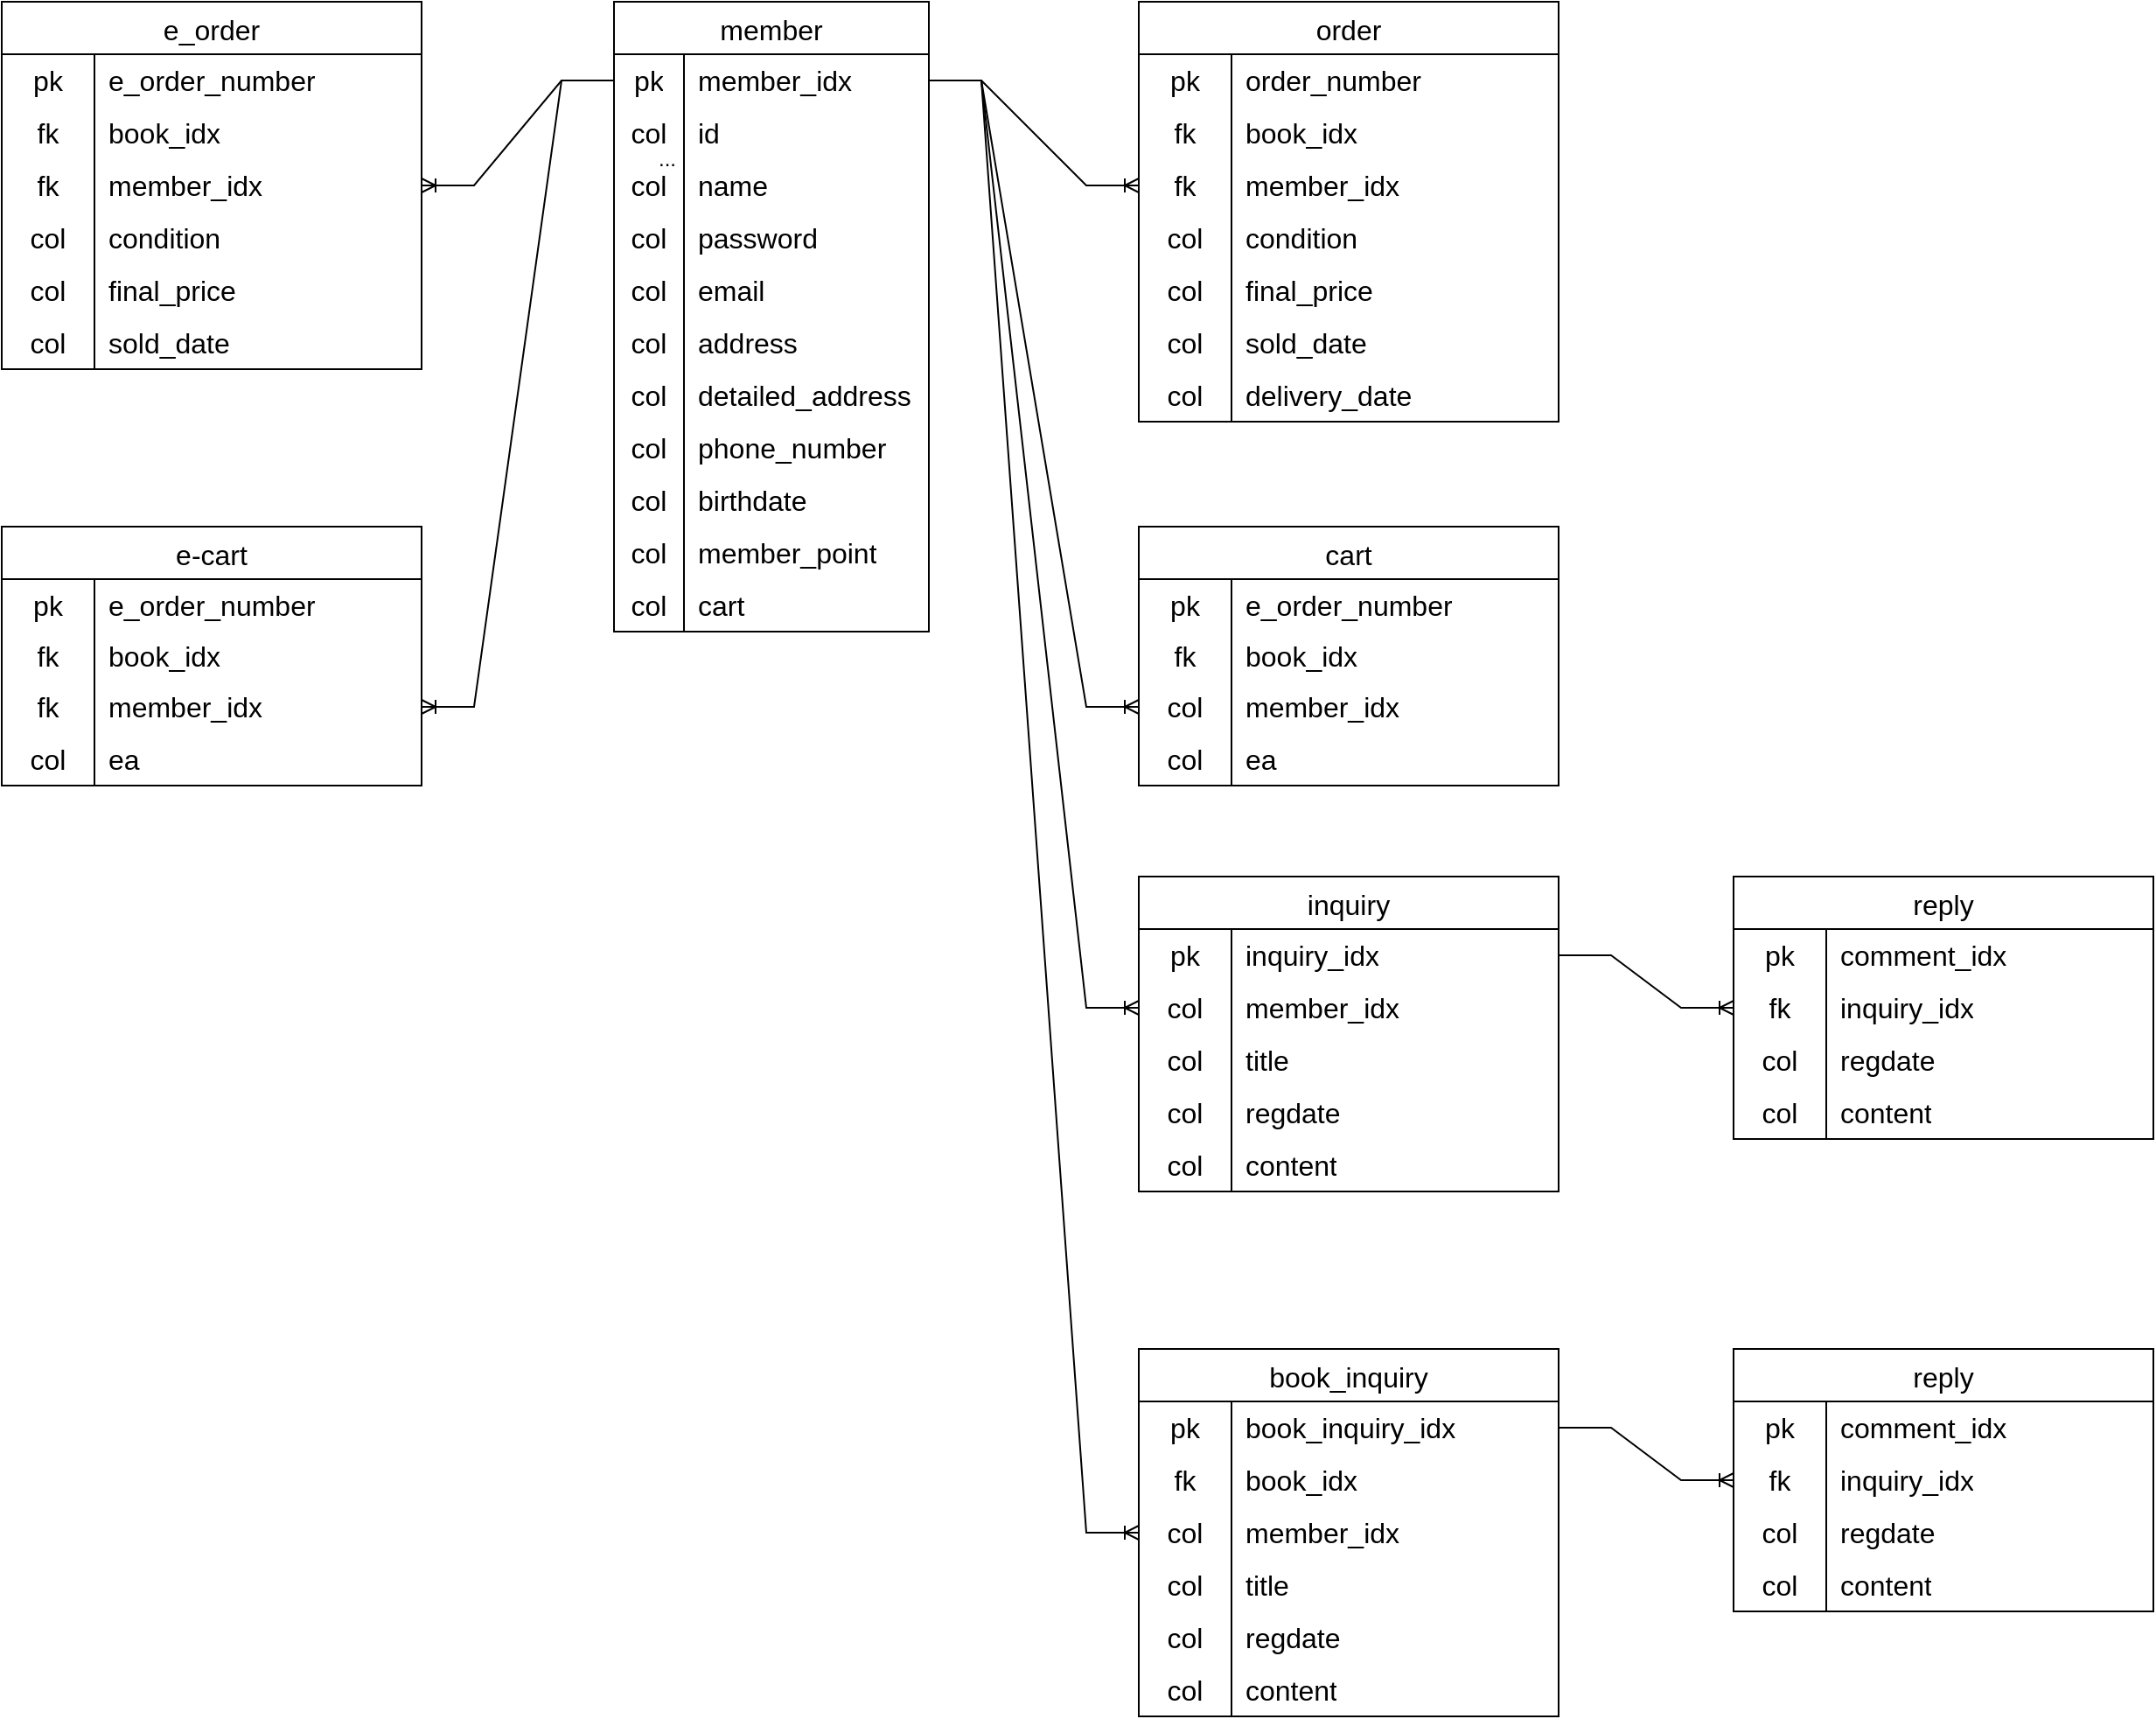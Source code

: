 <mxfile version="21.0.2" type="device"><diagram id="eKuZrXPJu_G6YWHsG_xw" name="페이지-1"><mxGraphModel dx="2261" dy="756" grid="1" gridSize="10" guides="1" tooltips="1" connect="1" arrows="1" fold="1" page="1" pageScale="1" pageWidth="827" pageHeight="1169" math="0" shadow="0"><root><mxCell id="0"/><mxCell id="1" parent="0"/><mxCell id="vH_FKkyJCX7zKGftdOoC-33" value="..." style="text;html=1;align=center;verticalAlign=middle;resizable=0;points=[];autosize=1;strokeColor=none;fillColor=none;" parent="1" vertex="1"><mxGeometry x="55" y="95" width="30" height="30" as="geometry"/></mxCell><mxCell id="vH_FKkyJCX7zKGftdOoC-34" value="member" style="shape=table;startSize=30;container=1;collapsible=0;childLayout=tableLayout;fixedRows=1;rowLines=0;fontStyle=0;strokeColor=default;fontSize=16;" parent="1" vertex="1"><mxGeometry x="40" y="20" width="180" height="360" as="geometry"/></mxCell><mxCell id="vH_FKkyJCX7zKGftdOoC-35" value="" style="shape=tableRow;horizontal=0;startSize=0;swimlaneHead=0;swimlaneBody=0;top=0;left=0;bottom=0;right=0;collapsible=0;dropTarget=0;fillColor=none;points=[[0,0.5],[1,0.5]];portConstraint=eastwest;strokeColor=inherit;fontSize=16;" parent="vH_FKkyJCX7zKGftdOoC-34" vertex="1"><mxGeometry y="30" width="180" height="30" as="geometry"/></mxCell><mxCell id="vH_FKkyJCX7zKGftdOoC-36" value="pk" style="shape=partialRectangle;html=1;whiteSpace=wrap;connectable=0;fillColor=none;top=0;left=0;bottom=0;right=0;overflow=hidden;pointerEvents=1;strokeColor=inherit;fontSize=16;" parent="vH_FKkyJCX7zKGftdOoC-35" vertex="1"><mxGeometry width="40" height="30" as="geometry"><mxRectangle width="40" height="30" as="alternateBounds"/></mxGeometry></mxCell><mxCell id="vH_FKkyJCX7zKGftdOoC-37" value="member_idx&lt;br&gt;" style="shape=partialRectangle;html=1;whiteSpace=wrap;connectable=0;fillColor=none;top=0;left=0;bottom=0;right=0;align=left;spacingLeft=6;overflow=hidden;strokeColor=inherit;fontSize=16;" parent="vH_FKkyJCX7zKGftdOoC-35" vertex="1"><mxGeometry x="40" width="140" height="30" as="geometry"><mxRectangle width="140" height="30" as="alternateBounds"/></mxGeometry></mxCell><mxCell id="vH_FKkyJCX7zKGftdOoC-38" value="" style="shape=tableRow;horizontal=0;startSize=0;swimlaneHead=0;swimlaneBody=0;top=0;left=0;bottom=0;right=0;collapsible=0;dropTarget=0;fillColor=none;points=[[0,0.5],[1,0.5]];portConstraint=eastwest;strokeColor=inherit;fontSize=16;" parent="vH_FKkyJCX7zKGftdOoC-34" vertex="1"><mxGeometry y="60" width="180" height="30" as="geometry"/></mxCell><mxCell id="vH_FKkyJCX7zKGftdOoC-39" value="col" style="shape=partialRectangle;html=1;whiteSpace=wrap;connectable=0;fillColor=none;top=0;left=0;bottom=0;right=0;overflow=hidden;strokeColor=inherit;fontSize=16;" parent="vH_FKkyJCX7zKGftdOoC-38" vertex="1"><mxGeometry width="40" height="30" as="geometry"><mxRectangle width="40" height="30" as="alternateBounds"/></mxGeometry></mxCell><mxCell id="vH_FKkyJCX7zKGftdOoC-40" value="id" style="shape=partialRectangle;html=1;whiteSpace=wrap;connectable=0;fillColor=none;top=0;left=0;bottom=0;right=0;align=left;spacingLeft=6;overflow=hidden;strokeColor=inherit;fontSize=16;" parent="vH_FKkyJCX7zKGftdOoC-38" vertex="1"><mxGeometry x="40" width="140" height="30" as="geometry"><mxRectangle width="140" height="30" as="alternateBounds"/></mxGeometry></mxCell><mxCell id="vH_FKkyJCX7zKGftdOoC-41" value="" style="shape=tableRow;horizontal=0;startSize=0;swimlaneHead=0;swimlaneBody=0;top=0;left=0;bottom=0;right=0;collapsible=0;dropTarget=0;fillColor=none;points=[[0,0.5],[1,0.5]];portConstraint=eastwest;strokeColor=inherit;fontSize=16;" parent="vH_FKkyJCX7zKGftdOoC-34" vertex="1"><mxGeometry y="90" width="180" height="30" as="geometry"/></mxCell><mxCell id="vH_FKkyJCX7zKGftdOoC-42" value="col" style="shape=partialRectangle;html=1;whiteSpace=wrap;connectable=0;fillColor=none;top=0;left=0;bottom=0;right=0;overflow=hidden;strokeColor=inherit;fontSize=16;" parent="vH_FKkyJCX7zKGftdOoC-41" vertex="1"><mxGeometry width="40" height="30" as="geometry"><mxRectangle width="40" height="30" as="alternateBounds"/></mxGeometry></mxCell><mxCell id="vH_FKkyJCX7zKGftdOoC-43" value="name" style="shape=partialRectangle;html=1;whiteSpace=wrap;connectable=0;fillColor=none;top=0;left=0;bottom=0;right=0;align=left;spacingLeft=6;overflow=hidden;strokeColor=inherit;fontSize=16;" parent="vH_FKkyJCX7zKGftdOoC-41" vertex="1"><mxGeometry x="40" width="140" height="30" as="geometry"><mxRectangle width="140" height="30" as="alternateBounds"/></mxGeometry></mxCell><mxCell id="vH_FKkyJCX7zKGftdOoC-48" value="" style="shape=tableRow;horizontal=0;startSize=0;swimlaneHead=0;swimlaneBody=0;top=0;left=0;bottom=0;right=0;collapsible=0;dropTarget=0;fillColor=none;points=[[0,0.5],[1,0.5]];portConstraint=eastwest;strokeColor=inherit;fontSize=16;" parent="vH_FKkyJCX7zKGftdOoC-34" vertex="1"><mxGeometry y="120" width="180" height="30" as="geometry"/></mxCell><mxCell id="vH_FKkyJCX7zKGftdOoC-49" value="col" style="shape=partialRectangle;html=1;whiteSpace=wrap;connectable=0;fillColor=none;top=0;left=0;bottom=0;right=0;overflow=hidden;strokeColor=inherit;fontSize=16;" parent="vH_FKkyJCX7zKGftdOoC-48" vertex="1"><mxGeometry width="40" height="30" as="geometry"><mxRectangle width="40" height="30" as="alternateBounds"/></mxGeometry></mxCell><mxCell id="vH_FKkyJCX7zKGftdOoC-50" value="password" style="shape=partialRectangle;html=1;whiteSpace=wrap;connectable=0;fillColor=none;top=0;left=0;bottom=0;right=0;align=left;spacingLeft=6;overflow=hidden;strokeColor=inherit;fontSize=16;" parent="vH_FKkyJCX7zKGftdOoC-48" vertex="1"><mxGeometry x="40" width="140" height="30" as="geometry"><mxRectangle width="140" height="30" as="alternateBounds"/></mxGeometry></mxCell><mxCell id="vH_FKkyJCX7zKGftdOoC-51" value="" style="shape=tableRow;horizontal=0;startSize=0;swimlaneHead=0;swimlaneBody=0;top=0;left=0;bottom=0;right=0;collapsible=0;dropTarget=0;fillColor=none;points=[[0,0.5],[1,0.5]];portConstraint=eastwest;strokeColor=inherit;fontSize=16;" parent="vH_FKkyJCX7zKGftdOoC-34" vertex="1"><mxGeometry y="150" width="180" height="30" as="geometry"/></mxCell><mxCell id="vH_FKkyJCX7zKGftdOoC-52" value="col" style="shape=partialRectangle;html=1;whiteSpace=wrap;connectable=0;fillColor=none;top=0;left=0;bottom=0;right=0;overflow=hidden;strokeColor=inherit;fontSize=16;" parent="vH_FKkyJCX7zKGftdOoC-51" vertex="1"><mxGeometry width="40" height="30" as="geometry"><mxRectangle width="40" height="30" as="alternateBounds"/></mxGeometry></mxCell><mxCell id="vH_FKkyJCX7zKGftdOoC-53" value="email" style="shape=partialRectangle;html=1;whiteSpace=wrap;connectable=0;fillColor=none;top=0;left=0;bottom=0;right=0;align=left;spacingLeft=6;overflow=hidden;strokeColor=inherit;fontSize=16;" parent="vH_FKkyJCX7zKGftdOoC-51" vertex="1"><mxGeometry x="40" width="140" height="30" as="geometry"><mxRectangle width="140" height="30" as="alternateBounds"/></mxGeometry></mxCell><mxCell id="vH_FKkyJCX7zKGftdOoC-54" value="" style="shape=tableRow;horizontal=0;startSize=0;swimlaneHead=0;swimlaneBody=0;top=0;left=0;bottom=0;right=0;collapsible=0;dropTarget=0;fillColor=none;points=[[0,0.5],[1,0.5]];portConstraint=eastwest;strokeColor=inherit;fontSize=16;" parent="vH_FKkyJCX7zKGftdOoC-34" vertex="1"><mxGeometry y="180" width="180" height="30" as="geometry"/></mxCell><mxCell id="vH_FKkyJCX7zKGftdOoC-55" value="col" style="shape=partialRectangle;html=1;whiteSpace=wrap;connectable=0;fillColor=none;top=0;left=0;bottom=0;right=0;overflow=hidden;strokeColor=inherit;fontSize=16;" parent="vH_FKkyJCX7zKGftdOoC-54" vertex="1"><mxGeometry width="40" height="30" as="geometry"><mxRectangle width="40" height="30" as="alternateBounds"/></mxGeometry></mxCell><mxCell id="vH_FKkyJCX7zKGftdOoC-56" value="address" style="shape=partialRectangle;html=1;whiteSpace=wrap;connectable=0;fillColor=none;top=0;left=0;bottom=0;right=0;align=left;spacingLeft=6;overflow=hidden;strokeColor=inherit;fontSize=16;" parent="vH_FKkyJCX7zKGftdOoC-54" vertex="1"><mxGeometry x="40" width="140" height="30" as="geometry"><mxRectangle width="140" height="30" as="alternateBounds"/></mxGeometry></mxCell><mxCell id="vH_FKkyJCX7zKGftdOoC-60" value="" style="shape=tableRow;horizontal=0;startSize=0;swimlaneHead=0;swimlaneBody=0;top=0;left=0;bottom=0;right=0;collapsible=0;dropTarget=0;fillColor=none;points=[[0,0.5],[1,0.5]];portConstraint=eastwest;strokeColor=inherit;fontSize=16;" parent="vH_FKkyJCX7zKGftdOoC-34" vertex="1"><mxGeometry y="210" width="180" height="30" as="geometry"/></mxCell><mxCell id="vH_FKkyJCX7zKGftdOoC-61" value="col" style="shape=partialRectangle;html=1;whiteSpace=wrap;connectable=0;fillColor=none;top=0;left=0;bottom=0;right=0;overflow=hidden;strokeColor=inherit;fontSize=16;" parent="vH_FKkyJCX7zKGftdOoC-60" vertex="1"><mxGeometry width="40" height="30" as="geometry"><mxRectangle width="40" height="30" as="alternateBounds"/></mxGeometry></mxCell><mxCell id="vH_FKkyJCX7zKGftdOoC-62" value="detailed_address" style="shape=partialRectangle;html=1;whiteSpace=wrap;connectable=0;fillColor=none;top=0;left=0;bottom=0;right=0;align=left;spacingLeft=6;overflow=hidden;strokeColor=inherit;fontSize=16;" parent="vH_FKkyJCX7zKGftdOoC-60" vertex="1"><mxGeometry x="40" width="140" height="30" as="geometry"><mxRectangle width="140" height="30" as="alternateBounds"/></mxGeometry></mxCell><mxCell id="vH_FKkyJCX7zKGftdOoC-57" value="" style="shape=tableRow;horizontal=0;startSize=0;swimlaneHead=0;swimlaneBody=0;top=0;left=0;bottom=0;right=0;collapsible=0;dropTarget=0;fillColor=none;points=[[0,0.5],[1,0.5]];portConstraint=eastwest;strokeColor=inherit;fontSize=16;" parent="vH_FKkyJCX7zKGftdOoC-34" vertex="1"><mxGeometry y="240" width="180" height="30" as="geometry"/></mxCell><mxCell id="vH_FKkyJCX7zKGftdOoC-58" value="col" style="shape=partialRectangle;html=1;whiteSpace=wrap;connectable=0;fillColor=none;top=0;left=0;bottom=0;right=0;overflow=hidden;strokeColor=inherit;fontSize=16;" parent="vH_FKkyJCX7zKGftdOoC-57" vertex="1"><mxGeometry width="40" height="30" as="geometry"><mxRectangle width="40" height="30" as="alternateBounds"/></mxGeometry></mxCell><mxCell id="vH_FKkyJCX7zKGftdOoC-59" value="phone_number" style="shape=partialRectangle;html=1;whiteSpace=wrap;connectable=0;fillColor=none;top=0;left=0;bottom=0;right=0;align=left;spacingLeft=6;overflow=hidden;strokeColor=inherit;fontSize=16;" parent="vH_FKkyJCX7zKGftdOoC-57" vertex="1"><mxGeometry x="40" width="140" height="30" as="geometry"><mxRectangle width="140" height="30" as="alternateBounds"/></mxGeometry></mxCell><mxCell id="vH_FKkyJCX7zKGftdOoC-69" value="" style="shape=tableRow;horizontal=0;startSize=0;swimlaneHead=0;swimlaneBody=0;top=0;left=0;bottom=0;right=0;collapsible=0;dropTarget=0;fillColor=none;points=[[0,0.5],[1,0.5]];portConstraint=eastwest;strokeColor=inherit;fontSize=16;" parent="vH_FKkyJCX7zKGftdOoC-34" vertex="1"><mxGeometry y="270" width="180" height="30" as="geometry"/></mxCell><mxCell id="vH_FKkyJCX7zKGftdOoC-70" value="col" style="shape=partialRectangle;html=1;whiteSpace=wrap;connectable=0;fillColor=none;top=0;left=0;bottom=0;right=0;overflow=hidden;strokeColor=inherit;fontSize=16;" parent="vH_FKkyJCX7zKGftdOoC-69" vertex="1"><mxGeometry width="40" height="30" as="geometry"><mxRectangle width="40" height="30" as="alternateBounds"/></mxGeometry></mxCell><mxCell id="vH_FKkyJCX7zKGftdOoC-71" value="birthdate" style="shape=partialRectangle;html=1;whiteSpace=wrap;connectable=0;fillColor=none;top=0;left=0;bottom=0;right=0;align=left;spacingLeft=6;overflow=hidden;strokeColor=inherit;fontSize=16;" parent="vH_FKkyJCX7zKGftdOoC-69" vertex="1"><mxGeometry x="40" width="140" height="30" as="geometry"><mxRectangle width="140" height="30" as="alternateBounds"/></mxGeometry></mxCell><mxCell id="vH_FKkyJCX7zKGftdOoC-72" value="" style="shape=tableRow;horizontal=0;startSize=0;swimlaneHead=0;swimlaneBody=0;top=0;left=0;bottom=0;right=0;collapsible=0;dropTarget=0;fillColor=none;points=[[0,0.5],[1,0.5]];portConstraint=eastwest;strokeColor=inherit;fontSize=16;" parent="vH_FKkyJCX7zKGftdOoC-34" vertex="1"><mxGeometry y="300" width="180" height="30" as="geometry"/></mxCell><mxCell id="vH_FKkyJCX7zKGftdOoC-73" value="col" style="shape=partialRectangle;html=1;whiteSpace=wrap;connectable=0;fillColor=none;top=0;left=0;bottom=0;right=0;overflow=hidden;strokeColor=inherit;fontSize=16;" parent="vH_FKkyJCX7zKGftdOoC-72" vertex="1"><mxGeometry width="40" height="30" as="geometry"><mxRectangle width="40" height="30" as="alternateBounds"/></mxGeometry></mxCell><mxCell id="vH_FKkyJCX7zKGftdOoC-74" value="member_point" style="shape=partialRectangle;html=1;whiteSpace=wrap;connectable=0;fillColor=none;top=0;left=0;bottom=0;right=0;align=left;spacingLeft=6;overflow=hidden;strokeColor=inherit;fontSize=16;" parent="vH_FKkyJCX7zKGftdOoC-72" vertex="1"><mxGeometry x="40" width="140" height="30" as="geometry"><mxRectangle width="140" height="30" as="alternateBounds"/></mxGeometry></mxCell><mxCell id="vH_FKkyJCX7zKGftdOoC-227" value="" style="shape=tableRow;horizontal=0;startSize=0;swimlaneHead=0;swimlaneBody=0;top=0;left=0;bottom=0;right=0;collapsible=0;dropTarget=0;fillColor=none;points=[[0,0.5],[1,0.5]];portConstraint=eastwest;strokeColor=inherit;fontSize=16;" parent="vH_FKkyJCX7zKGftdOoC-34" vertex="1"><mxGeometry y="330" width="180" height="30" as="geometry"/></mxCell><mxCell id="vH_FKkyJCX7zKGftdOoC-228" value="col" style="shape=partialRectangle;html=1;whiteSpace=wrap;connectable=0;fillColor=none;top=0;left=0;bottom=0;right=0;overflow=hidden;strokeColor=inherit;fontSize=16;" parent="vH_FKkyJCX7zKGftdOoC-227" vertex="1"><mxGeometry width="40" height="30" as="geometry"><mxRectangle width="40" height="30" as="alternateBounds"/></mxGeometry></mxCell><mxCell id="vH_FKkyJCX7zKGftdOoC-229" value="cart" style="shape=partialRectangle;html=1;whiteSpace=wrap;connectable=0;fillColor=none;top=0;left=0;bottom=0;right=0;align=left;spacingLeft=6;overflow=hidden;strokeColor=inherit;fontSize=16;" parent="vH_FKkyJCX7zKGftdOoC-227" vertex="1"><mxGeometry x="40" width="140" height="30" as="geometry"><mxRectangle width="140" height="30" as="alternateBounds"/></mxGeometry></mxCell><mxCell id="vH_FKkyJCX7zKGftdOoC-149" value="order" style="shape=table;startSize=30;container=1;collapsible=0;childLayout=tableLayout;fixedRows=1;rowLines=0;fontStyle=0;strokeColor=default;fontSize=16;" parent="1" vertex="1"><mxGeometry x="340" y="20" width="240" height="240" as="geometry"/></mxCell><mxCell id="vH_FKkyJCX7zKGftdOoC-150" value="" style="shape=tableRow;horizontal=0;startSize=0;swimlaneHead=0;swimlaneBody=0;top=0;left=0;bottom=0;right=0;collapsible=0;dropTarget=0;fillColor=none;points=[[0,0.5],[1,0.5]];portConstraint=eastwest;strokeColor=inherit;fontSize=16;" parent="vH_FKkyJCX7zKGftdOoC-149" vertex="1"><mxGeometry y="30" width="240" height="30" as="geometry"/></mxCell><mxCell id="vH_FKkyJCX7zKGftdOoC-151" value="pk" style="shape=partialRectangle;html=1;whiteSpace=wrap;connectable=0;fillColor=none;top=0;left=0;bottom=0;right=0;overflow=hidden;pointerEvents=1;strokeColor=inherit;fontSize=16;" parent="vH_FKkyJCX7zKGftdOoC-150" vertex="1"><mxGeometry width="53" height="30" as="geometry"><mxRectangle width="53" height="30" as="alternateBounds"/></mxGeometry></mxCell><mxCell id="vH_FKkyJCX7zKGftdOoC-152" value="order_number" style="shape=partialRectangle;html=1;whiteSpace=wrap;connectable=0;fillColor=none;top=0;left=0;bottom=0;right=0;align=left;spacingLeft=6;overflow=hidden;strokeColor=inherit;fontSize=16;" parent="vH_FKkyJCX7zKGftdOoC-150" vertex="1"><mxGeometry x="53" width="187" height="30" as="geometry"><mxRectangle width="187" height="30" as="alternateBounds"/></mxGeometry></mxCell><mxCell id="vH_FKkyJCX7zKGftdOoC-153" value="" style="shape=tableRow;horizontal=0;startSize=0;swimlaneHead=0;swimlaneBody=0;top=0;left=0;bottom=0;right=0;collapsible=0;dropTarget=0;fillColor=none;points=[[0,0.5],[1,0.5]];portConstraint=eastwest;strokeColor=inherit;fontSize=16;" parent="vH_FKkyJCX7zKGftdOoC-149" vertex="1"><mxGeometry y="60" width="240" height="30" as="geometry"/></mxCell><mxCell id="vH_FKkyJCX7zKGftdOoC-154" value="fk" style="shape=partialRectangle;html=1;whiteSpace=wrap;connectable=0;fillColor=none;top=0;left=0;bottom=0;right=0;overflow=hidden;strokeColor=inherit;fontSize=16;" parent="vH_FKkyJCX7zKGftdOoC-153" vertex="1"><mxGeometry width="53" height="30" as="geometry"><mxRectangle width="53" height="30" as="alternateBounds"/></mxGeometry></mxCell><mxCell id="vH_FKkyJCX7zKGftdOoC-155" value="book_idx" style="shape=partialRectangle;html=1;whiteSpace=wrap;connectable=0;fillColor=none;top=0;left=0;bottom=0;right=0;align=left;spacingLeft=6;overflow=hidden;strokeColor=inherit;fontSize=16;" parent="vH_FKkyJCX7zKGftdOoC-153" vertex="1"><mxGeometry x="53" width="187" height="30" as="geometry"><mxRectangle width="187" height="30" as="alternateBounds"/></mxGeometry></mxCell><mxCell id="vH_FKkyJCX7zKGftdOoC-156" value="" style="shape=tableRow;horizontal=0;startSize=0;swimlaneHead=0;swimlaneBody=0;top=0;left=0;bottom=0;right=0;collapsible=0;dropTarget=0;fillColor=none;points=[[0,0.5],[1,0.5]];portConstraint=eastwest;strokeColor=inherit;fontSize=16;" parent="vH_FKkyJCX7zKGftdOoC-149" vertex="1"><mxGeometry y="90" width="240" height="30" as="geometry"/></mxCell><mxCell id="vH_FKkyJCX7zKGftdOoC-157" value="fk" style="shape=partialRectangle;html=1;whiteSpace=wrap;connectable=0;fillColor=none;top=0;left=0;bottom=0;right=0;overflow=hidden;strokeColor=inherit;fontSize=16;" parent="vH_FKkyJCX7zKGftdOoC-156" vertex="1"><mxGeometry width="53" height="30" as="geometry"><mxRectangle width="53" height="30" as="alternateBounds"/></mxGeometry></mxCell><mxCell id="vH_FKkyJCX7zKGftdOoC-158" value="member_idx" style="shape=partialRectangle;html=1;whiteSpace=wrap;connectable=0;fillColor=none;top=0;left=0;bottom=0;right=0;align=left;spacingLeft=6;overflow=hidden;strokeColor=inherit;fontSize=16;" parent="vH_FKkyJCX7zKGftdOoC-156" vertex="1"><mxGeometry x="53" width="187" height="30" as="geometry"><mxRectangle width="187" height="30" as="alternateBounds"/></mxGeometry></mxCell><mxCell id="vH_FKkyJCX7zKGftdOoC-159" value="" style="shape=tableRow;horizontal=0;startSize=0;swimlaneHead=0;swimlaneBody=0;top=0;left=0;bottom=0;right=0;collapsible=0;dropTarget=0;fillColor=none;points=[[0,0.5],[1,0.5]];portConstraint=eastwest;strokeColor=inherit;fontSize=16;" parent="vH_FKkyJCX7zKGftdOoC-149" vertex="1"><mxGeometry y="120" width="240" height="30" as="geometry"/></mxCell><mxCell id="vH_FKkyJCX7zKGftdOoC-160" value="" style="shape=partialRectangle;html=1;whiteSpace=wrap;connectable=0;fillColor=none;top=0;left=0;bottom=0;right=0;overflow=hidden;strokeColor=inherit;fontSize=16;" parent="vH_FKkyJCX7zKGftdOoC-159" vertex="1"><mxGeometry width="53" height="30" as="geometry"><mxRectangle width="53" height="30" as="alternateBounds"/></mxGeometry></mxCell><mxCell id="vH_FKkyJCX7zKGftdOoC-161" value="" style="shape=partialRectangle;html=1;whiteSpace=wrap;connectable=0;fillColor=none;top=0;left=0;bottom=0;right=0;align=left;spacingLeft=6;overflow=hidden;strokeColor=inherit;fontSize=16;" parent="vH_FKkyJCX7zKGftdOoC-159" vertex="1"><mxGeometry x="53" width="187" height="30" as="geometry"><mxRectangle width="187" height="30" as="alternateBounds"/></mxGeometry></mxCell><mxCell id="vH_FKkyJCX7zKGftdOoC-162" value="" style="shape=tableRow;horizontal=0;startSize=0;swimlaneHead=0;swimlaneBody=0;top=0;left=0;bottom=0;right=0;collapsible=0;dropTarget=0;fillColor=none;points=[[0,0.5],[1,0.5]];portConstraint=eastwest;strokeColor=inherit;fontSize=16;" parent="vH_FKkyJCX7zKGftdOoC-149" vertex="1"><mxGeometry y="150" width="240" height="30" as="geometry"/></mxCell><mxCell id="vH_FKkyJCX7zKGftdOoC-163" value="col" style="shape=partialRectangle;html=1;whiteSpace=wrap;connectable=0;fillColor=none;top=0;left=0;bottom=0;right=0;overflow=hidden;strokeColor=inherit;fontSize=16;" parent="vH_FKkyJCX7zKGftdOoC-162" vertex="1"><mxGeometry width="53" height="30" as="geometry"><mxRectangle width="53" height="30" as="alternateBounds"/></mxGeometry></mxCell><mxCell id="vH_FKkyJCX7zKGftdOoC-164" value="final_price" style="shape=partialRectangle;html=1;whiteSpace=wrap;connectable=0;fillColor=none;top=0;left=0;bottom=0;right=0;align=left;spacingLeft=6;overflow=hidden;strokeColor=inherit;fontSize=16;" parent="vH_FKkyJCX7zKGftdOoC-162" vertex="1"><mxGeometry x="53" width="187" height="30" as="geometry"><mxRectangle width="187" height="30" as="alternateBounds"/></mxGeometry></mxCell><mxCell id="vH_FKkyJCX7zKGftdOoC-171" value="" style="shape=tableRow;horizontal=0;startSize=0;swimlaneHead=0;swimlaneBody=0;top=0;left=0;bottom=0;right=0;collapsible=0;dropTarget=0;fillColor=none;points=[[0,0.5],[1,0.5]];portConstraint=eastwest;strokeColor=inherit;fontSize=16;" parent="vH_FKkyJCX7zKGftdOoC-149" vertex="1"><mxGeometry y="180" width="240" height="30" as="geometry"/></mxCell><mxCell id="vH_FKkyJCX7zKGftdOoC-172" value="col" style="shape=partialRectangle;html=1;whiteSpace=wrap;connectable=0;fillColor=none;top=0;left=0;bottom=0;right=0;overflow=hidden;strokeColor=inherit;fontSize=16;" parent="vH_FKkyJCX7zKGftdOoC-171" vertex="1"><mxGeometry width="53" height="30" as="geometry"><mxRectangle width="53" height="30" as="alternateBounds"/></mxGeometry></mxCell><mxCell id="vH_FKkyJCX7zKGftdOoC-173" value="sold_date" style="shape=partialRectangle;html=1;whiteSpace=wrap;connectable=0;fillColor=none;top=0;left=0;bottom=0;right=0;align=left;spacingLeft=6;overflow=hidden;strokeColor=inherit;fontSize=16;" parent="vH_FKkyJCX7zKGftdOoC-171" vertex="1"><mxGeometry x="53" width="187" height="30" as="geometry"><mxRectangle width="187" height="30" as="alternateBounds"/></mxGeometry></mxCell><mxCell id="vH_FKkyJCX7zKGftdOoC-174" value="" style="shape=tableRow;horizontal=0;startSize=0;swimlaneHead=0;swimlaneBody=0;top=0;left=0;bottom=0;right=0;collapsible=0;dropTarget=0;fillColor=none;points=[[0,0.5],[1,0.5]];portConstraint=eastwest;strokeColor=inherit;fontSize=16;" parent="vH_FKkyJCX7zKGftdOoC-149" vertex="1"><mxGeometry y="210" width="240" height="30" as="geometry"/></mxCell><mxCell id="vH_FKkyJCX7zKGftdOoC-175" value="col" style="shape=partialRectangle;html=1;whiteSpace=wrap;connectable=0;fillColor=none;top=0;left=0;bottom=0;right=0;overflow=hidden;strokeColor=inherit;fontSize=16;" parent="vH_FKkyJCX7zKGftdOoC-174" vertex="1"><mxGeometry width="53" height="30" as="geometry"><mxRectangle width="53" height="30" as="alternateBounds"/></mxGeometry></mxCell><mxCell id="vH_FKkyJCX7zKGftdOoC-176" value="delivery_date" style="shape=partialRectangle;html=1;whiteSpace=wrap;connectable=0;fillColor=none;top=0;left=0;bottom=0;right=0;align=left;spacingLeft=6;overflow=hidden;strokeColor=inherit;fontSize=16;" parent="vH_FKkyJCX7zKGftdOoC-174" vertex="1"><mxGeometry x="53" width="187" height="30" as="geometry"><mxRectangle width="187" height="30" as="alternateBounds"/></mxGeometry></mxCell><mxCell id="vH_FKkyJCX7zKGftdOoC-180" value="col&lt;br&gt;" style="shape=partialRectangle;html=1;whiteSpace=wrap;connectable=0;fillColor=none;top=0;left=0;bottom=0;right=0;overflow=hidden;strokeColor=inherit;fontSize=16;" parent="1" vertex="1"><mxGeometry x="340" y="140" width="53" height="30" as="geometry"><mxRectangle width="53" height="30" as="alternateBounds"/></mxGeometry></mxCell><mxCell id="vH_FKkyJCX7zKGftdOoC-181" value="condition" style="shape=partialRectangle;html=1;whiteSpace=wrap;connectable=0;fillColor=none;top=0;left=0;bottom=0;right=0;align=left;spacingLeft=6;overflow=hidden;strokeColor=inherit;fontSize=16;" parent="1" vertex="1"><mxGeometry x="393" y="140" width="187" height="30" as="geometry"><mxRectangle width="187" height="30" as="alternateBounds"/></mxGeometry></mxCell><mxCell id="vH_FKkyJCX7zKGftdOoC-188" value="e_order" style="shape=table;startSize=30;container=1;collapsible=0;childLayout=tableLayout;fixedRows=1;rowLines=0;fontStyle=0;strokeColor=default;fontSize=16;" parent="1" vertex="1"><mxGeometry x="-310" y="20" width="240" height="210" as="geometry"/></mxCell><mxCell id="vH_FKkyJCX7zKGftdOoC-189" value="" style="shape=tableRow;horizontal=0;startSize=0;swimlaneHead=0;swimlaneBody=0;top=0;left=0;bottom=0;right=0;collapsible=0;dropTarget=0;fillColor=none;points=[[0,0.5],[1,0.5]];portConstraint=eastwest;strokeColor=inherit;fontSize=16;" parent="vH_FKkyJCX7zKGftdOoC-188" vertex="1"><mxGeometry y="30" width="240" height="30" as="geometry"/></mxCell><mxCell id="vH_FKkyJCX7zKGftdOoC-190" value="pk" style="shape=partialRectangle;html=1;whiteSpace=wrap;connectable=0;fillColor=none;top=0;left=0;bottom=0;right=0;overflow=hidden;pointerEvents=1;strokeColor=inherit;fontSize=16;" parent="vH_FKkyJCX7zKGftdOoC-189" vertex="1"><mxGeometry width="53" height="30" as="geometry"><mxRectangle width="53" height="30" as="alternateBounds"/></mxGeometry></mxCell><mxCell id="vH_FKkyJCX7zKGftdOoC-191" value="e_order_number" style="shape=partialRectangle;html=1;whiteSpace=wrap;connectable=0;fillColor=none;top=0;left=0;bottom=0;right=0;align=left;spacingLeft=6;overflow=hidden;strokeColor=inherit;fontSize=16;" parent="vH_FKkyJCX7zKGftdOoC-189" vertex="1"><mxGeometry x="53" width="187" height="30" as="geometry"><mxRectangle width="187" height="30" as="alternateBounds"/></mxGeometry></mxCell><mxCell id="vH_FKkyJCX7zKGftdOoC-192" value="" style="shape=tableRow;horizontal=0;startSize=0;swimlaneHead=0;swimlaneBody=0;top=0;left=0;bottom=0;right=0;collapsible=0;dropTarget=0;fillColor=none;points=[[0,0.5],[1,0.5]];portConstraint=eastwest;strokeColor=inherit;fontSize=16;" parent="vH_FKkyJCX7zKGftdOoC-188" vertex="1"><mxGeometry y="60" width="240" height="30" as="geometry"/></mxCell><mxCell id="vH_FKkyJCX7zKGftdOoC-193" value="fk" style="shape=partialRectangle;html=1;whiteSpace=wrap;connectable=0;fillColor=none;top=0;left=0;bottom=0;right=0;overflow=hidden;strokeColor=inherit;fontSize=16;" parent="vH_FKkyJCX7zKGftdOoC-192" vertex="1"><mxGeometry width="53" height="30" as="geometry"><mxRectangle width="53" height="30" as="alternateBounds"/></mxGeometry></mxCell><mxCell id="vH_FKkyJCX7zKGftdOoC-194" value="book_idx" style="shape=partialRectangle;html=1;whiteSpace=wrap;connectable=0;fillColor=none;top=0;left=0;bottom=0;right=0;align=left;spacingLeft=6;overflow=hidden;strokeColor=inherit;fontSize=16;" parent="vH_FKkyJCX7zKGftdOoC-192" vertex="1"><mxGeometry x="53" width="187" height="30" as="geometry"><mxRectangle width="187" height="30" as="alternateBounds"/></mxGeometry></mxCell><mxCell id="vH_FKkyJCX7zKGftdOoC-195" value="" style="shape=tableRow;horizontal=0;startSize=0;swimlaneHead=0;swimlaneBody=0;top=0;left=0;bottom=0;right=0;collapsible=0;dropTarget=0;fillColor=none;points=[[0,0.5],[1,0.5]];portConstraint=eastwest;strokeColor=inherit;fontSize=16;" parent="vH_FKkyJCX7zKGftdOoC-188" vertex="1"><mxGeometry y="90" width="240" height="30" as="geometry"/></mxCell><mxCell id="vH_FKkyJCX7zKGftdOoC-196" value="fk" style="shape=partialRectangle;html=1;whiteSpace=wrap;connectable=0;fillColor=none;top=0;left=0;bottom=0;right=0;overflow=hidden;strokeColor=inherit;fontSize=16;" parent="vH_FKkyJCX7zKGftdOoC-195" vertex="1"><mxGeometry width="53" height="30" as="geometry"><mxRectangle width="53" height="30" as="alternateBounds"/></mxGeometry></mxCell><mxCell id="vH_FKkyJCX7zKGftdOoC-197" value="member_idx" style="shape=partialRectangle;html=1;whiteSpace=wrap;connectable=0;fillColor=none;top=0;left=0;bottom=0;right=0;align=left;spacingLeft=6;overflow=hidden;strokeColor=inherit;fontSize=16;" parent="vH_FKkyJCX7zKGftdOoC-195" vertex="1"><mxGeometry x="53" width="187" height="30" as="geometry"><mxRectangle width="187" height="30" as="alternateBounds"/></mxGeometry></mxCell><mxCell id="vH_FKkyJCX7zKGftdOoC-198" value="" style="shape=tableRow;horizontal=0;startSize=0;swimlaneHead=0;swimlaneBody=0;top=0;left=0;bottom=0;right=0;collapsible=0;dropTarget=0;fillColor=none;points=[[0,0.5],[1,0.5]];portConstraint=eastwest;strokeColor=inherit;fontSize=16;" parent="vH_FKkyJCX7zKGftdOoC-188" vertex="1"><mxGeometry y="120" width="240" height="30" as="geometry"/></mxCell><mxCell id="vH_FKkyJCX7zKGftdOoC-199" value="col" style="shape=partialRectangle;html=1;whiteSpace=wrap;connectable=0;fillColor=none;top=0;left=0;bottom=0;right=0;overflow=hidden;strokeColor=inherit;fontSize=16;" parent="vH_FKkyJCX7zKGftdOoC-198" vertex="1"><mxGeometry width="53" height="30" as="geometry"><mxRectangle width="53" height="30" as="alternateBounds"/></mxGeometry></mxCell><mxCell id="vH_FKkyJCX7zKGftdOoC-200" value="condition" style="shape=partialRectangle;html=1;whiteSpace=wrap;connectable=0;fillColor=none;top=0;left=0;bottom=0;right=0;align=left;spacingLeft=6;overflow=hidden;strokeColor=inherit;fontSize=16;" parent="vH_FKkyJCX7zKGftdOoC-198" vertex="1"><mxGeometry x="53" width="187" height="30" as="geometry"><mxRectangle width="187" height="30" as="alternateBounds"/></mxGeometry></mxCell><mxCell id="vH_FKkyJCX7zKGftdOoC-201" value="" style="shape=tableRow;horizontal=0;startSize=0;swimlaneHead=0;swimlaneBody=0;top=0;left=0;bottom=0;right=0;collapsible=0;dropTarget=0;fillColor=none;points=[[0,0.5],[1,0.5]];portConstraint=eastwest;strokeColor=inherit;fontSize=16;" parent="vH_FKkyJCX7zKGftdOoC-188" vertex="1"><mxGeometry y="150" width="240" height="30" as="geometry"/></mxCell><mxCell id="vH_FKkyJCX7zKGftdOoC-202" value="col" style="shape=partialRectangle;html=1;whiteSpace=wrap;connectable=0;fillColor=none;top=0;left=0;bottom=0;right=0;overflow=hidden;strokeColor=inherit;fontSize=16;" parent="vH_FKkyJCX7zKGftdOoC-201" vertex="1"><mxGeometry width="53" height="30" as="geometry"><mxRectangle width="53" height="30" as="alternateBounds"/></mxGeometry></mxCell><mxCell id="vH_FKkyJCX7zKGftdOoC-203" value="final_price" style="shape=partialRectangle;html=1;whiteSpace=wrap;connectable=0;fillColor=none;top=0;left=0;bottom=0;right=0;align=left;spacingLeft=6;overflow=hidden;strokeColor=inherit;fontSize=16;" parent="vH_FKkyJCX7zKGftdOoC-201" vertex="1"><mxGeometry x="53" width="187" height="30" as="geometry"><mxRectangle width="187" height="30" as="alternateBounds"/></mxGeometry></mxCell><mxCell id="vH_FKkyJCX7zKGftdOoC-204" value="" style="shape=tableRow;horizontal=0;startSize=0;swimlaneHead=0;swimlaneBody=0;top=0;left=0;bottom=0;right=0;collapsible=0;dropTarget=0;fillColor=none;points=[[0,0.5],[1,0.5]];portConstraint=eastwest;strokeColor=inherit;fontSize=16;" parent="vH_FKkyJCX7zKGftdOoC-188" vertex="1"><mxGeometry y="180" width="240" height="30" as="geometry"/></mxCell><mxCell id="vH_FKkyJCX7zKGftdOoC-205" value="col" style="shape=partialRectangle;html=1;whiteSpace=wrap;connectable=0;fillColor=none;top=0;left=0;bottom=0;right=0;overflow=hidden;strokeColor=inherit;fontSize=16;" parent="vH_FKkyJCX7zKGftdOoC-204" vertex="1"><mxGeometry width="53" height="30" as="geometry"><mxRectangle width="53" height="30" as="alternateBounds"/></mxGeometry></mxCell><mxCell id="vH_FKkyJCX7zKGftdOoC-206" value="sold_date" style="shape=partialRectangle;html=1;whiteSpace=wrap;connectable=0;fillColor=none;top=0;left=0;bottom=0;right=0;align=left;spacingLeft=6;overflow=hidden;strokeColor=inherit;fontSize=16;" parent="vH_FKkyJCX7zKGftdOoC-204" vertex="1"><mxGeometry x="53" width="187" height="30" as="geometry"><mxRectangle width="187" height="30" as="alternateBounds"/></mxGeometry></mxCell><mxCell id="vH_FKkyJCX7zKGftdOoC-236" value="cart" style="shape=table;startSize=30;container=1;collapsible=0;childLayout=tableLayout;fixedRows=1;rowLines=0;fontStyle=0;strokeColor=default;fontSize=16;" parent="1" vertex="1"><mxGeometry x="340" y="320" width="240" height="148" as="geometry"/></mxCell><mxCell id="vH_FKkyJCX7zKGftdOoC-237" value="" style="shape=tableRow;horizontal=0;startSize=0;swimlaneHead=0;swimlaneBody=0;top=0;left=0;bottom=0;right=0;collapsible=0;dropTarget=0;fillColor=none;points=[[0,0.5],[1,0.5]];portConstraint=eastwest;strokeColor=inherit;fontSize=16;" parent="vH_FKkyJCX7zKGftdOoC-236" vertex="1"><mxGeometry y="30" width="240" height="30" as="geometry"/></mxCell><mxCell id="vH_FKkyJCX7zKGftdOoC-238" value="pk" style="shape=partialRectangle;html=1;whiteSpace=wrap;connectable=0;fillColor=none;top=0;left=0;bottom=0;right=0;overflow=hidden;pointerEvents=1;strokeColor=inherit;fontSize=16;" parent="vH_FKkyJCX7zKGftdOoC-237" vertex="1"><mxGeometry width="53" height="30" as="geometry"><mxRectangle width="53" height="30" as="alternateBounds"/></mxGeometry></mxCell><mxCell id="vH_FKkyJCX7zKGftdOoC-239" value="e_order_number" style="shape=partialRectangle;html=1;whiteSpace=wrap;connectable=0;fillColor=none;top=0;left=0;bottom=0;right=0;align=left;spacingLeft=6;overflow=hidden;strokeColor=inherit;fontSize=16;" parent="vH_FKkyJCX7zKGftdOoC-237" vertex="1"><mxGeometry x="53" width="187" height="30" as="geometry"><mxRectangle width="187" height="30" as="alternateBounds"/></mxGeometry></mxCell><mxCell id="vH_FKkyJCX7zKGftdOoC-240" value="" style="shape=tableRow;horizontal=0;startSize=0;swimlaneHead=0;swimlaneBody=0;top=0;left=0;bottom=0;right=0;collapsible=0;dropTarget=0;fillColor=none;points=[[0,0.5],[1,0.5]];portConstraint=eastwest;strokeColor=inherit;fontSize=16;" parent="vH_FKkyJCX7zKGftdOoC-236" vertex="1"><mxGeometry y="60" width="240" height="28" as="geometry"/></mxCell><mxCell id="vH_FKkyJCX7zKGftdOoC-241" value="fk" style="shape=partialRectangle;html=1;whiteSpace=wrap;connectable=0;fillColor=none;top=0;left=0;bottom=0;right=0;overflow=hidden;strokeColor=inherit;fontSize=16;" parent="vH_FKkyJCX7zKGftdOoC-240" vertex="1"><mxGeometry width="53" height="28" as="geometry"><mxRectangle width="53" height="28" as="alternateBounds"/></mxGeometry></mxCell><mxCell id="vH_FKkyJCX7zKGftdOoC-242" value="book_idx" style="shape=partialRectangle;html=1;whiteSpace=wrap;connectable=0;fillColor=none;top=0;left=0;bottom=0;right=0;align=left;spacingLeft=6;overflow=hidden;strokeColor=inherit;fontSize=16;" parent="vH_FKkyJCX7zKGftdOoC-240" vertex="1"><mxGeometry x="53" width="187" height="28" as="geometry"><mxRectangle width="187" height="28" as="alternateBounds"/></mxGeometry></mxCell><mxCell id="vH_FKkyJCX7zKGftdOoC-243" value="" style="shape=tableRow;horizontal=0;startSize=0;swimlaneHead=0;swimlaneBody=0;top=0;left=0;bottom=0;right=0;collapsible=0;dropTarget=0;fillColor=none;points=[[0,0.5],[1,0.5]];portConstraint=eastwest;strokeColor=inherit;fontSize=16;" parent="vH_FKkyJCX7zKGftdOoC-236" vertex="1"><mxGeometry y="88" width="240" height="30" as="geometry"/></mxCell><mxCell id="vH_FKkyJCX7zKGftdOoC-244" value="col" style="shape=partialRectangle;html=1;whiteSpace=wrap;connectable=0;fillColor=none;top=0;left=0;bottom=0;right=0;overflow=hidden;strokeColor=inherit;fontSize=16;" parent="vH_FKkyJCX7zKGftdOoC-243" vertex="1"><mxGeometry width="53" height="30" as="geometry"><mxRectangle width="53" height="30" as="alternateBounds"/></mxGeometry></mxCell><mxCell id="vH_FKkyJCX7zKGftdOoC-245" value="member_idx" style="shape=partialRectangle;html=1;whiteSpace=wrap;connectable=0;fillColor=none;top=0;left=0;bottom=0;right=0;align=left;spacingLeft=6;overflow=hidden;strokeColor=inherit;fontSize=16;" parent="vH_FKkyJCX7zKGftdOoC-243" vertex="1"><mxGeometry x="53" width="187" height="30" as="geometry"><mxRectangle width="187" height="30" as="alternateBounds"/></mxGeometry></mxCell><mxCell id="vH_FKkyJCX7zKGftdOoC-246" value="" style="shape=tableRow;horizontal=0;startSize=0;swimlaneHead=0;swimlaneBody=0;top=0;left=0;bottom=0;right=0;collapsible=0;dropTarget=0;fillColor=none;points=[[0,0.5],[1,0.5]];portConstraint=eastwest;strokeColor=inherit;fontSize=16;" parent="vH_FKkyJCX7zKGftdOoC-236" vertex="1"><mxGeometry y="118" width="240" height="30" as="geometry"/></mxCell><mxCell id="vH_FKkyJCX7zKGftdOoC-247" value="col" style="shape=partialRectangle;html=1;whiteSpace=wrap;connectable=0;fillColor=none;top=0;left=0;bottom=0;right=0;overflow=hidden;strokeColor=inherit;fontSize=16;" parent="vH_FKkyJCX7zKGftdOoC-246" vertex="1"><mxGeometry width="53" height="30" as="geometry"><mxRectangle width="53" height="30" as="alternateBounds"/></mxGeometry></mxCell><mxCell id="vH_FKkyJCX7zKGftdOoC-248" value="ea" style="shape=partialRectangle;html=1;whiteSpace=wrap;connectable=0;fillColor=none;top=0;left=0;bottom=0;right=0;align=left;spacingLeft=6;overflow=hidden;strokeColor=inherit;fontSize=16;" parent="vH_FKkyJCX7zKGftdOoC-246" vertex="1"><mxGeometry x="53" width="187" height="30" as="geometry"><mxRectangle width="187" height="30" as="alternateBounds"/></mxGeometry></mxCell><mxCell id="vH_FKkyJCX7zKGftdOoC-267" value="e-cart" style="shape=table;startSize=30;container=1;collapsible=0;childLayout=tableLayout;fixedRows=1;rowLines=0;fontStyle=0;strokeColor=default;fontSize=16;" parent="1" vertex="1"><mxGeometry x="-310" y="320" width="240" height="148" as="geometry"/></mxCell><mxCell id="vH_FKkyJCX7zKGftdOoC-268" value="" style="shape=tableRow;horizontal=0;startSize=0;swimlaneHead=0;swimlaneBody=0;top=0;left=0;bottom=0;right=0;collapsible=0;dropTarget=0;fillColor=none;points=[[0,0.5],[1,0.5]];portConstraint=eastwest;strokeColor=inherit;fontSize=16;" parent="vH_FKkyJCX7zKGftdOoC-267" vertex="1"><mxGeometry y="30" width="240" height="30" as="geometry"/></mxCell><mxCell id="vH_FKkyJCX7zKGftdOoC-269" value="pk" style="shape=partialRectangle;html=1;whiteSpace=wrap;connectable=0;fillColor=none;top=0;left=0;bottom=0;right=0;overflow=hidden;pointerEvents=1;strokeColor=inherit;fontSize=16;" parent="vH_FKkyJCX7zKGftdOoC-268" vertex="1"><mxGeometry width="53" height="30" as="geometry"><mxRectangle width="53" height="30" as="alternateBounds"/></mxGeometry></mxCell><mxCell id="vH_FKkyJCX7zKGftdOoC-270" value="e_order_number" style="shape=partialRectangle;html=1;whiteSpace=wrap;connectable=0;fillColor=none;top=0;left=0;bottom=0;right=0;align=left;spacingLeft=6;overflow=hidden;strokeColor=inherit;fontSize=16;" parent="vH_FKkyJCX7zKGftdOoC-268" vertex="1"><mxGeometry x="53" width="187" height="30" as="geometry"><mxRectangle width="187" height="30" as="alternateBounds"/></mxGeometry></mxCell><mxCell id="vH_FKkyJCX7zKGftdOoC-271" value="" style="shape=tableRow;horizontal=0;startSize=0;swimlaneHead=0;swimlaneBody=0;top=0;left=0;bottom=0;right=0;collapsible=0;dropTarget=0;fillColor=none;points=[[0,0.5],[1,0.5]];portConstraint=eastwest;strokeColor=inherit;fontSize=16;" parent="vH_FKkyJCX7zKGftdOoC-267" vertex="1"><mxGeometry y="60" width="240" height="28" as="geometry"/></mxCell><mxCell id="vH_FKkyJCX7zKGftdOoC-272" value="fk" style="shape=partialRectangle;html=1;whiteSpace=wrap;connectable=0;fillColor=none;top=0;left=0;bottom=0;right=0;overflow=hidden;strokeColor=inherit;fontSize=16;" parent="vH_FKkyJCX7zKGftdOoC-271" vertex="1"><mxGeometry width="53" height="28" as="geometry"><mxRectangle width="53" height="28" as="alternateBounds"/></mxGeometry></mxCell><mxCell id="vH_FKkyJCX7zKGftdOoC-273" value="book_idx" style="shape=partialRectangle;html=1;whiteSpace=wrap;connectable=0;fillColor=none;top=0;left=0;bottom=0;right=0;align=left;spacingLeft=6;overflow=hidden;strokeColor=inherit;fontSize=16;" parent="vH_FKkyJCX7zKGftdOoC-271" vertex="1"><mxGeometry x="53" width="187" height="28" as="geometry"><mxRectangle width="187" height="28" as="alternateBounds"/></mxGeometry></mxCell><mxCell id="vH_FKkyJCX7zKGftdOoC-274" value="" style="shape=tableRow;horizontal=0;startSize=0;swimlaneHead=0;swimlaneBody=0;top=0;left=0;bottom=0;right=0;collapsible=0;dropTarget=0;fillColor=none;points=[[0,0.5],[1,0.5]];portConstraint=eastwest;strokeColor=inherit;fontSize=16;" parent="vH_FKkyJCX7zKGftdOoC-267" vertex="1"><mxGeometry y="88" width="240" height="30" as="geometry"/></mxCell><mxCell id="vH_FKkyJCX7zKGftdOoC-275" value="fk" style="shape=partialRectangle;html=1;whiteSpace=wrap;connectable=0;fillColor=none;top=0;left=0;bottom=0;right=0;overflow=hidden;strokeColor=inherit;fontSize=16;" parent="vH_FKkyJCX7zKGftdOoC-274" vertex="1"><mxGeometry width="53" height="30" as="geometry"><mxRectangle width="53" height="30" as="alternateBounds"/></mxGeometry></mxCell><mxCell id="vH_FKkyJCX7zKGftdOoC-276" value="member_idx" style="shape=partialRectangle;html=1;whiteSpace=wrap;connectable=0;fillColor=none;top=0;left=0;bottom=0;right=0;align=left;spacingLeft=6;overflow=hidden;strokeColor=inherit;fontSize=16;" parent="vH_FKkyJCX7zKGftdOoC-274" vertex="1"><mxGeometry x="53" width="187" height="30" as="geometry"><mxRectangle width="187" height="30" as="alternateBounds"/></mxGeometry></mxCell><mxCell id="vH_FKkyJCX7zKGftdOoC-277" value="" style="shape=tableRow;horizontal=0;startSize=0;swimlaneHead=0;swimlaneBody=0;top=0;left=0;bottom=0;right=0;collapsible=0;dropTarget=0;fillColor=none;points=[[0,0.5],[1,0.5]];portConstraint=eastwest;strokeColor=inherit;fontSize=16;" parent="vH_FKkyJCX7zKGftdOoC-267" vertex="1"><mxGeometry y="118" width="240" height="30" as="geometry"/></mxCell><mxCell id="vH_FKkyJCX7zKGftdOoC-278" value="col" style="shape=partialRectangle;html=1;whiteSpace=wrap;connectable=0;fillColor=none;top=0;left=0;bottom=0;right=0;overflow=hidden;strokeColor=inherit;fontSize=16;" parent="vH_FKkyJCX7zKGftdOoC-277" vertex="1"><mxGeometry width="53" height="30" as="geometry"><mxRectangle width="53" height="30" as="alternateBounds"/></mxGeometry></mxCell><mxCell id="vH_FKkyJCX7zKGftdOoC-279" value="ea" style="shape=partialRectangle;html=1;whiteSpace=wrap;connectable=0;fillColor=none;top=0;left=0;bottom=0;right=0;align=left;spacingLeft=6;overflow=hidden;strokeColor=inherit;fontSize=16;" parent="vH_FKkyJCX7zKGftdOoC-277" vertex="1"><mxGeometry x="53" width="187" height="30" as="geometry"><mxRectangle width="187" height="30" as="alternateBounds"/></mxGeometry></mxCell><mxCell id="vH_FKkyJCX7zKGftdOoC-298" value="book_inquiry" style="shape=table;startSize=30;container=1;collapsible=0;childLayout=tableLayout;fixedRows=1;rowLines=0;fontStyle=0;strokeColor=default;fontSize=16;" parent="1" vertex="1"><mxGeometry x="340" y="790" width="240" height="210" as="geometry"/></mxCell><mxCell id="vH_FKkyJCX7zKGftdOoC-299" value="" style="shape=tableRow;horizontal=0;startSize=0;swimlaneHead=0;swimlaneBody=0;top=0;left=0;bottom=0;right=0;collapsible=0;dropTarget=0;fillColor=none;points=[[0,0.5],[1,0.5]];portConstraint=eastwest;strokeColor=inherit;fontSize=16;" parent="vH_FKkyJCX7zKGftdOoC-298" vertex="1"><mxGeometry y="30" width="240" height="30" as="geometry"/></mxCell><mxCell id="vH_FKkyJCX7zKGftdOoC-300" value="pk" style="shape=partialRectangle;html=1;whiteSpace=wrap;connectable=0;fillColor=none;top=0;left=0;bottom=0;right=0;overflow=hidden;pointerEvents=1;strokeColor=inherit;fontSize=16;" parent="vH_FKkyJCX7zKGftdOoC-299" vertex="1"><mxGeometry width="53" height="30" as="geometry"><mxRectangle width="53" height="30" as="alternateBounds"/></mxGeometry></mxCell><mxCell id="vH_FKkyJCX7zKGftdOoC-301" value="book_inquiry_idx" style="shape=partialRectangle;html=1;whiteSpace=wrap;connectable=0;fillColor=none;top=0;left=0;bottom=0;right=0;align=left;spacingLeft=6;overflow=hidden;strokeColor=inherit;fontSize=16;" parent="vH_FKkyJCX7zKGftdOoC-299" vertex="1"><mxGeometry x="53" width="187" height="30" as="geometry"><mxRectangle width="187" height="30" as="alternateBounds"/></mxGeometry></mxCell><mxCell id="vH_FKkyJCX7zKGftdOoC-302" value="" style="shape=tableRow;horizontal=0;startSize=0;swimlaneHead=0;swimlaneBody=0;top=0;left=0;bottom=0;right=0;collapsible=0;dropTarget=0;fillColor=none;points=[[0,0.5],[1,0.5]];portConstraint=eastwest;strokeColor=inherit;fontSize=16;" parent="vH_FKkyJCX7zKGftdOoC-298" vertex="1"><mxGeometry y="60" width="240" height="30" as="geometry"/></mxCell><mxCell id="vH_FKkyJCX7zKGftdOoC-303" value="fk" style="shape=partialRectangle;html=1;whiteSpace=wrap;connectable=0;fillColor=none;top=0;left=0;bottom=0;right=0;overflow=hidden;strokeColor=inherit;fontSize=16;" parent="vH_FKkyJCX7zKGftdOoC-302" vertex="1"><mxGeometry width="53" height="30" as="geometry"><mxRectangle width="53" height="30" as="alternateBounds"/></mxGeometry></mxCell><mxCell id="vH_FKkyJCX7zKGftdOoC-304" value="book_idx" style="shape=partialRectangle;html=1;whiteSpace=wrap;connectable=0;fillColor=none;top=0;left=0;bottom=0;right=0;align=left;spacingLeft=6;overflow=hidden;strokeColor=inherit;fontSize=16;" parent="vH_FKkyJCX7zKGftdOoC-302" vertex="1"><mxGeometry x="53" width="187" height="30" as="geometry"><mxRectangle width="187" height="30" as="alternateBounds"/></mxGeometry></mxCell><mxCell id="vH_FKkyJCX7zKGftdOoC-305" value="" style="shape=tableRow;horizontal=0;startSize=0;swimlaneHead=0;swimlaneBody=0;top=0;left=0;bottom=0;right=0;collapsible=0;dropTarget=0;fillColor=none;points=[[0,0.5],[1,0.5]];portConstraint=eastwest;strokeColor=inherit;fontSize=16;" parent="vH_FKkyJCX7zKGftdOoC-298" vertex="1"><mxGeometry y="90" width="240" height="30" as="geometry"/></mxCell><mxCell id="vH_FKkyJCX7zKGftdOoC-306" value="col" style="shape=partialRectangle;html=1;whiteSpace=wrap;connectable=0;fillColor=none;top=0;left=0;bottom=0;right=0;overflow=hidden;strokeColor=inherit;fontSize=16;" parent="vH_FKkyJCX7zKGftdOoC-305" vertex="1"><mxGeometry width="53" height="30" as="geometry"><mxRectangle width="53" height="30" as="alternateBounds"/></mxGeometry></mxCell><mxCell id="vH_FKkyJCX7zKGftdOoC-307" value="member_idx" style="shape=partialRectangle;html=1;whiteSpace=wrap;connectable=0;fillColor=none;top=0;left=0;bottom=0;right=0;align=left;spacingLeft=6;overflow=hidden;strokeColor=inherit;fontSize=16;" parent="vH_FKkyJCX7zKGftdOoC-305" vertex="1"><mxGeometry x="53" width="187" height="30" as="geometry"><mxRectangle width="187" height="30" as="alternateBounds"/></mxGeometry></mxCell><mxCell id="RKl7bhJJENXZq9JP2CjI-27" value="" style="shape=tableRow;horizontal=0;startSize=0;swimlaneHead=0;swimlaneBody=0;top=0;left=0;bottom=0;right=0;collapsible=0;dropTarget=0;fillColor=none;points=[[0,0.5],[1,0.5]];portConstraint=eastwest;strokeColor=inherit;fontSize=16;" vertex="1" parent="vH_FKkyJCX7zKGftdOoC-298"><mxGeometry y="120" width="240" height="30" as="geometry"/></mxCell><mxCell id="RKl7bhJJENXZq9JP2CjI-28" value="col" style="shape=partialRectangle;html=1;whiteSpace=wrap;connectable=0;fillColor=none;top=0;left=0;bottom=0;right=0;overflow=hidden;strokeColor=inherit;fontSize=16;" vertex="1" parent="RKl7bhJJENXZq9JP2CjI-27"><mxGeometry width="53" height="30" as="geometry"><mxRectangle width="53" height="30" as="alternateBounds"/></mxGeometry></mxCell><mxCell id="RKl7bhJJENXZq9JP2CjI-29" value="title" style="shape=partialRectangle;html=1;whiteSpace=wrap;connectable=0;fillColor=none;top=0;left=0;bottom=0;right=0;align=left;spacingLeft=6;overflow=hidden;strokeColor=inherit;fontSize=16;" vertex="1" parent="RKl7bhJJENXZq9JP2CjI-27"><mxGeometry x="53" width="187" height="30" as="geometry"><mxRectangle width="187" height="30" as="alternateBounds"/></mxGeometry></mxCell><mxCell id="RKl7bhJJENXZq9JP2CjI-30" value="" style="shape=tableRow;horizontal=0;startSize=0;swimlaneHead=0;swimlaneBody=0;top=0;left=0;bottom=0;right=0;collapsible=0;dropTarget=0;fillColor=none;points=[[0,0.5],[1,0.5]];portConstraint=eastwest;strokeColor=inherit;fontSize=16;" vertex="1" parent="vH_FKkyJCX7zKGftdOoC-298"><mxGeometry y="150" width="240" height="30" as="geometry"/></mxCell><mxCell id="RKl7bhJJENXZq9JP2CjI-31" value="col" style="shape=partialRectangle;html=1;whiteSpace=wrap;connectable=0;fillColor=none;top=0;left=0;bottom=0;right=0;overflow=hidden;strokeColor=inherit;fontSize=16;" vertex="1" parent="RKl7bhJJENXZq9JP2CjI-30"><mxGeometry width="53" height="30" as="geometry"><mxRectangle width="53" height="30" as="alternateBounds"/></mxGeometry></mxCell><mxCell id="RKl7bhJJENXZq9JP2CjI-32" value="regdate" style="shape=partialRectangle;html=1;whiteSpace=wrap;connectable=0;fillColor=none;top=0;left=0;bottom=0;right=0;align=left;spacingLeft=6;overflow=hidden;strokeColor=inherit;fontSize=16;" vertex="1" parent="RKl7bhJJENXZq9JP2CjI-30"><mxGeometry x="53" width="187" height="30" as="geometry"><mxRectangle width="187" height="30" as="alternateBounds"/></mxGeometry></mxCell><mxCell id="RKl7bhJJENXZq9JP2CjI-33" value="" style="shape=tableRow;horizontal=0;startSize=0;swimlaneHead=0;swimlaneBody=0;top=0;left=0;bottom=0;right=0;collapsible=0;dropTarget=0;fillColor=none;points=[[0,0.5],[1,0.5]];portConstraint=eastwest;strokeColor=inherit;fontSize=16;" vertex="1" parent="vH_FKkyJCX7zKGftdOoC-298"><mxGeometry y="180" width="240" height="30" as="geometry"/></mxCell><mxCell id="RKl7bhJJENXZq9JP2CjI-34" value="col" style="shape=partialRectangle;html=1;whiteSpace=wrap;connectable=0;fillColor=none;top=0;left=0;bottom=0;right=0;overflow=hidden;strokeColor=inherit;fontSize=16;" vertex="1" parent="RKl7bhJJENXZq9JP2CjI-33"><mxGeometry width="53" height="30" as="geometry"><mxRectangle width="53" height="30" as="alternateBounds"/></mxGeometry></mxCell><mxCell id="RKl7bhJJENXZq9JP2CjI-35" value="content" style="shape=partialRectangle;html=1;whiteSpace=wrap;connectable=0;fillColor=none;top=0;left=0;bottom=0;right=0;align=left;spacingLeft=6;overflow=hidden;strokeColor=inherit;fontSize=16;" vertex="1" parent="RKl7bhJJENXZq9JP2CjI-33"><mxGeometry x="53" width="187" height="30" as="geometry"><mxRectangle width="187" height="30" as="alternateBounds"/></mxGeometry></mxCell><mxCell id="vH_FKkyJCX7zKGftdOoC-329" value="inquiry" style="shape=table;startSize=30;container=1;collapsible=0;childLayout=tableLayout;fixedRows=1;rowLines=0;fontStyle=0;strokeColor=default;fontSize=16;" parent="1" vertex="1"><mxGeometry x="340" y="520" width="240" height="180" as="geometry"/></mxCell><mxCell id="vH_FKkyJCX7zKGftdOoC-330" value="" style="shape=tableRow;horizontal=0;startSize=0;swimlaneHead=0;swimlaneBody=0;top=0;left=0;bottom=0;right=0;collapsible=0;dropTarget=0;fillColor=none;points=[[0,0.5],[1,0.5]];portConstraint=eastwest;strokeColor=inherit;fontSize=16;" parent="vH_FKkyJCX7zKGftdOoC-329" vertex="1"><mxGeometry y="30" width="240" height="30" as="geometry"/></mxCell><mxCell id="vH_FKkyJCX7zKGftdOoC-331" value="pk" style="shape=partialRectangle;html=1;whiteSpace=wrap;connectable=0;fillColor=none;top=0;left=0;bottom=0;right=0;overflow=hidden;pointerEvents=1;strokeColor=inherit;fontSize=16;" parent="vH_FKkyJCX7zKGftdOoC-330" vertex="1"><mxGeometry width="53" height="30" as="geometry"><mxRectangle width="53" height="30" as="alternateBounds"/></mxGeometry></mxCell><mxCell id="vH_FKkyJCX7zKGftdOoC-332" value="inquiry_idx" style="shape=partialRectangle;html=1;whiteSpace=wrap;connectable=0;fillColor=none;top=0;left=0;bottom=0;right=0;align=left;spacingLeft=6;overflow=hidden;strokeColor=inherit;fontSize=16;" parent="vH_FKkyJCX7zKGftdOoC-330" vertex="1"><mxGeometry x="53" width="187" height="30" as="geometry"><mxRectangle width="187" height="30" as="alternateBounds"/></mxGeometry></mxCell><mxCell id="vH_FKkyJCX7zKGftdOoC-336" value="" style="shape=tableRow;horizontal=0;startSize=0;swimlaneHead=0;swimlaneBody=0;top=0;left=0;bottom=0;right=0;collapsible=0;dropTarget=0;fillColor=none;points=[[0,0.5],[1,0.5]];portConstraint=eastwest;strokeColor=inherit;fontSize=16;" parent="vH_FKkyJCX7zKGftdOoC-329" vertex="1"><mxGeometry y="60" width="240" height="30" as="geometry"/></mxCell><mxCell id="vH_FKkyJCX7zKGftdOoC-337" value="col" style="shape=partialRectangle;html=1;whiteSpace=wrap;connectable=0;fillColor=none;top=0;left=0;bottom=0;right=0;overflow=hidden;strokeColor=inherit;fontSize=16;" parent="vH_FKkyJCX7zKGftdOoC-336" vertex="1"><mxGeometry width="53" height="30" as="geometry"><mxRectangle width="53" height="30" as="alternateBounds"/></mxGeometry></mxCell><mxCell id="vH_FKkyJCX7zKGftdOoC-338" value="member_idx" style="shape=partialRectangle;html=1;whiteSpace=wrap;connectable=0;fillColor=none;top=0;left=0;bottom=0;right=0;align=left;spacingLeft=6;overflow=hidden;strokeColor=inherit;fontSize=16;" parent="vH_FKkyJCX7zKGftdOoC-336" vertex="1"><mxGeometry x="53" width="187" height="30" as="geometry"><mxRectangle width="187" height="30" as="alternateBounds"/></mxGeometry></mxCell><mxCell id="vH_FKkyJCX7zKGftdOoC-339" value="" style="shape=tableRow;horizontal=0;startSize=0;swimlaneHead=0;swimlaneBody=0;top=0;left=0;bottom=0;right=0;collapsible=0;dropTarget=0;fillColor=none;points=[[0,0.5],[1,0.5]];portConstraint=eastwest;strokeColor=inherit;fontSize=16;" parent="vH_FKkyJCX7zKGftdOoC-329" vertex="1"><mxGeometry y="90" width="240" height="30" as="geometry"/></mxCell><mxCell id="vH_FKkyJCX7zKGftdOoC-340" value="col" style="shape=partialRectangle;html=1;whiteSpace=wrap;connectable=0;fillColor=none;top=0;left=0;bottom=0;right=0;overflow=hidden;strokeColor=inherit;fontSize=16;" parent="vH_FKkyJCX7zKGftdOoC-339" vertex="1"><mxGeometry width="53" height="30" as="geometry"><mxRectangle width="53" height="30" as="alternateBounds"/></mxGeometry></mxCell><mxCell id="vH_FKkyJCX7zKGftdOoC-341" value="title" style="shape=partialRectangle;html=1;whiteSpace=wrap;connectable=0;fillColor=none;top=0;left=0;bottom=0;right=0;align=left;spacingLeft=6;overflow=hidden;strokeColor=inherit;fontSize=16;" parent="vH_FKkyJCX7zKGftdOoC-339" vertex="1"><mxGeometry x="53" width="187" height="30" as="geometry"><mxRectangle width="187" height="30" as="alternateBounds"/></mxGeometry></mxCell><mxCell id="vH_FKkyJCX7zKGftdOoC-342" value="" style="shape=tableRow;horizontal=0;startSize=0;swimlaneHead=0;swimlaneBody=0;top=0;left=0;bottom=0;right=0;collapsible=0;dropTarget=0;fillColor=none;points=[[0,0.5],[1,0.5]];portConstraint=eastwest;strokeColor=inherit;fontSize=16;" parent="vH_FKkyJCX7zKGftdOoC-329" vertex="1"><mxGeometry y="120" width="240" height="30" as="geometry"/></mxCell><mxCell id="vH_FKkyJCX7zKGftdOoC-343" value="col" style="shape=partialRectangle;html=1;whiteSpace=wrap;connectable=0;fillColor=none;top=0;left=0;bottom=0;right=0;overflow=hidden;strokeColor=inherit;fontSize=16;" parent="vH_FKkyJCX7zKGftdOoC-342" vertex="1"><mxGeometry width="53" height="30" as="geometry"><mxRectangle width="53" height="30" as="alternateBounds"/></mxGeometry></mxCell><mxCell id="vH_FKkyJCX7zKGftdOoC-344" value="regdate" style="shape=partialRectangle;html=1;whiteSpace=wrap;connectable=0;fillColor=none;top=0;left=0;bottom=0;right=0;align=left;spacingLeft=6;overflow=hidden;strokeColor=inherit;fontSize=16;" parent="vH_FKkyJCX7zKGftdOoC-342" vertex="1"><mxGeometry x="53" width="187" height="30" as="geometry"><mxRectangle width="187" height="30" as="alternateBounds"/></mxGeometry></mxCell><mxCell id="vH_FKkyJCX7zKGftdOoC-368" value="" style="shape=tableRow;horizontal=0;startSize=0;swimlaneHead=0;swimlaneBody=0;top=0;left=0;bottom=0;right=0;collapsible=0;dropTarget=0;fillColor=none;points=[[0,0.5],[1,0.5]];portConstraint=eastwest;strokeColor=inherit;fontSize=16;" parent="vH_FKkyJCX7zKGftdOoC-329" vertex="1"><mxGeometry y="150" width="240" height="30" as="geometry"/></mxCell><mxCell id="vH_FKkyJCX7zKGftdOoC-369" value="col" style="shape=partialRectangle;html=1;whiteSpace=wrap;connectable=0;fillColor=none;top=0;left=0;bottom=0;right=0;overflow=hidden;strokeColor=inherit;fontSize=16;" parent="vH_FKkyJCX7zKGftdOoC-368" vertex="1"><mxGeometry width="53" height="30" as="geometry"><mxRectangle width="53" height="30" as="alternateBounds"/></mxGeometry></mxCell><mxCell id="vH_FKkyJCX7zKGftdOoC-370" value="content" style="shape=partialRectangle;html=1;whiteSpace=wrap;connectable=0;fillColor=none;top=0;left=0;bottom=0;right=0;align=left;spacingLeft=6;overflow=hidden;strokeColor=inherit;fontSize=16;" parent="vH_FKkyJCX7zKGftdOoC-368" vertex="1"><mxGeometry x="53" width="187" height="30" as="geometry"><mxRectangle width="187" height="30" as="alternateBounds"/></mxGeometry></mxCell><mxCell id="vH_FKkyJCX7zKGftdOoC-345" value="reply" style="shape=table;startSize=30;container=1;collapsible=0;childLayout=tableLayout;fixedRows=1;rowLines=0;fontStyle=0;strokeColor=default;fontSize=16;" parent="1" vertex="1"><mxGeometry x="680" y="520" width="240" height="150" as="geometry"/></mxCell><mxCell id="vH_FKkyJCX7zKGftdOoC-346" value="" style="shape=tableRow;horizontal=0;startSize=0;swimlaneHead=0;swimlaneBody=0;top=0;left=0;bottom=0;right=0;collapsible=0;dropTarget=0;fillColor=none;points=[[0,0.5],[1,0.5]];portConstraint=eastwest;strokeColor=inherit;fontSize=16;" parent="vH_FKkyJCX7zKGftdOoC-345" vertex="1"><mxGeometry y="30" width="240" height="30" as="geometry"/></mxCell><mxCell id="vH_FKkyJCX7zKGftdOoC-347" value="pk" style="shape=partialRectangle;html=1;whiteSpace=wrap;connectable=0;fillColor=none;top=0;left=0;bottom=0;right=0;overflow=hidden;pointerEvents=1;strokeColor=inherit;fontSize=16;" parent="vH_FKkyJCX7zKGftdOoC-346" vertex="1"><mxGeometry width="53" height="30" as="geometry"><mxRectangle width="53" height="30" as="alternateBounds"/></mxGeometry></mxCell><mxCell id="vH_FKkyJCX7zKGftdOoC-348" value="comment_idx" style="shape=partialRectangle;html=1;whiteSpace=wrap;connectable=0;fillColor=none;top=0;left=0;bottom=0;right=0;align=left;spacingLeft=6;overflow=hidden;strokeColor=inherit;fontSize=16;" parent="vH_FKkyJCX7zKGftdOoC-346" vertex="1"><mxGeometry x="53" width="187" height="30" as="geometry"><mxRectangle width="187" height="30" as="alternateBounds"/></mxGeometry></mxCell><mxCell id="vH_FKkyJCX7zKGftdOoC-349" value="" style="shape=tableRow;horizontal=0;startSize=0;swimlaneHead=0;swimlaneBody=0;top=0;left=0;bottom=0;right=0;collapsible=0;dropTarget=0;fillColor=none;points=[[0,0.5],[1,0.5]];portConstraint=eastwest;strokeColor=inherit;fontSize=16;" parent="vH_FKkyJCX7zKGftdOoC-345" vertex="1"><mxGeometry y="60" width="240" height="30" as="geometry"/></mxCell><mxCell id="vH_FKkyJCX7zKGftdOoC-350" value="fk" style="shape=partialRectangle;html=1;whiteSpace=wrap;connectable=0;fillColor=none;top=0;left=0;bottom=0;right=0;overflow=hidden;strokeColor=inherit;fontSize=16;" parent="vH_FKkyJCX7zKGftdOoC-349" vertex="1"><mxGeometry width="53" height="30" as="geometry"><mxRectangle width="53" height="30" as="alternateBounds"/></mxGeometry></mxCell><mxCell id="vH_FKkyJCX7zKGftdOoC-351" value="inquiry_idx" style="shape=partialRectangle;html=1;whiteSpace=wrap;connectable=0;fillColor=none;top=0;left=0;bottom=0;right=0;align=left;spacingLeft=6;overflow=hidden;strokeColor=inherit;fontSize=16;" parent="vH_FKkyJCX7zKGftdOoC-349" vertex="1"><mxGeometry x="53" width="187" height="30" as="geometry"><mxRectangle width="187" height="30" as="alternateBounds"/></mxGeometry></mxCell><mxCell id="vH_FKkyJCX7zKGftdOoC-355" value="" style="shape=tableRow;horizontal=0;startSize=0;swimlaneHead=0;swimlaneBody=0;top=0;left=0;bottom=0;right=0;collapsible=0;dropTarget=0;fillColor=none;points=[[0,0.5],[1,0.5]];portConstraint=eastwest;strokeColor=inherit;fontSize=16;" parent="vH_FKkyJCX7zKGftdOoC-345" vertex="1"><mxGeometry y="90" width="240" height="30" as="geometry"/></mxCell><mxCell id="vH_FKkyJCX7zKGftdOoC-356" value="col" style="shape=partialRectangle;html=1;whiteSpace=wrap;connectable=0;fillColor=none;top=0;left=0;bottom=0;right=0;overflow=hidden;strokeColor=inherit;fontSize=16;" parent="vH_FKkyJCX7zKGftdOoC-355" vertex="1"><mxGeometry width="53" height="30" as="geometry"><mxRectangle width="53" height="30" as="alternateBounds"/></mxGeometry></mxCell><mxCell id="vH_FKkyJCX7zKGftdOoC-357" value="regdate" style="shape=partialRectangle;html=1;whiteSpace=wrap;connectable=0;fillColor=none;top=0;left=0;bottom=0;right=0;align=left;spacingLeft=6;overflow=hidden;strokeColor=inherit;fontSize=16;" parent="vH_FKkyJCX7zKGftdOoC-355" vertex="1"><mxGeometry x="53" width="187" height="30" as="geometry"><mxRectangle width="187" height="30" as="alternateBounds"/></mxGeometry></mxCell><mxCell id="vH_FKkyJCX7zKGftdOoC-365" value="" style="shape=tableRow;horizontal=0;startSize=0;swimlaneHead=0;swimlaneBody=0;top=0;left=0;bottom=0;right=0;collapsible=0;dropTarget=0;fillColor=none;points=[[0,0.5],[1,0.5]];portConstraint=eastwest;strokeColor=inherit;fontSize=16;" parent="vH_FKkyJCX7zKGftdOoC-345" vertex="1"><mxGeometry y="120" width="240" height="30" as="geometry"/></mxCell><mxCell id="vH_FKkyJCX7zKGftdOoC-366" value="col" style="shape=partialRectangle;html=1;whiteSpace=wrap;connectable=0;fillColor=none;top=0;left=0;bottom=0;right=0;overflow=hidden;strokeColor=inherit;fontSize=16;" parent="vH_FKkyJCX7zKGftdOoC-365" vertex="1"><mxGeometry width="53" height="30" as="geometry"><mxRectangle width="53" height="30" as="alternateBounds"/></mxGeometry></mxCell><mxCell id="vH_FKkyJCX7zKGftdOoC-367" value="content" style="shape=partialRectangle;html=1;whiteSpace=wrap;connectable=0;fillColor=none;top=0;left=0;bottom=0;right=0;align=left;spacingLeft=6;overflow=hidden;strokeColor=inherit;fontSize=16;" parent="vH_FKkyJCX7zKGftdOoC-365" vertex="1"><mxGeometry x="53" width="187" height="30" as="geometry"><mxRectangle width="187" height="30" as="alternateBounds"/></mxGeometry></mxCell><mxCell id="RKl7bhJJENXZq9JP2CjI-14" value="" style="edgeStyle=entityRelationEdgeStyle;fontSize=12;html=1;endArrow=ERoneToMany;rounded=0;entryX=0;entryY=0.5;entryDx=0;entryDy=0;exitX=1;exitY=0.5;exitDx=0;exitDy=0;" edge="1" parent="1" source="vH_FKkyJCX7zKGftdOoC-35" target="vH_FKkyJCX7zKGftdOoC-156"><mxGeometry width="100" height="100" relative="1" as="geometry"><mxPoint x="220" y="70" as="sourcePoint"/><mxPoint x="320" y="-30" as="targetPoint"/></mxGeometry></mxCell><mxCell id="RKl7bhJJENXZq9JP2CjI-15" value="" style="edgeStyle=entityRelationEdgeStyle;fontSize=12;html=1;endArrow=ERoneToMany;rounded=0;entryX=1;entryY=0.5;entryDx=0;entryDy=0;exitX=0;exitY=0.5;exitDx=0;exitDy=0;" edge="1" parent="1" source="vH_FKkyJCX7zKGftdOoC-35" target="vH_FKkyJCX7zKGftdOoC-195"><mxGeometry width="100" height="100" relative="1" as="geometry"><mxPoint x="220" y="70" as="sourcePoint"/><mxPoint x="340" y="125" as="targetPoint"/></mxGeometry></mxCell><mxCell id="RKl7bhJJENXZq9JP2CjI-18" value="" style="edgeStyle=entityRelationEdgeStyle;fontSize=12;html=1;endArrow=ERoneToMany;rounded=0;entryX=0;entryY=0.5;entryDx=0;entryDy=0;exitX=1;exitY=0.5;exitDx=0;exitDy=0;" edge="1" parent="1" target="vH_FKkyJCX7zKGftdOoC-243"><mxGeometry width="100" height="100" relative="1" as="geometry"><mxPoint x="220" y="65" as="sourcePoint"/><mxPoint x="340" y="125" as="targetPoint"/></mxGeometry></mxCell><mxCell id="RKl7bhJJENXZq9JP2CjI-24" value="" style="edgeStyle=entityRelationEdgeStyle;fontSize=12;html=1;endArrow=ERoneToMany;rounded=0;exitX=0;exitY=0.5;exitDx=0;exitDy=0;entryX=1;entryY=0.5;entryDx=0;entryDy=0;" edge="1" parent="1" source="vH_FKkyJCX7zKGftdOoC-35" target="vH_FKkyJCX7zKGftdOoC-274"><mxGeometry width="100" height="100" relative="1" as="geometry"><mxPoint x="-60" y="430" as="sourcePoint"/><mxPoint x="40" y="330" as="targetPoint"/></mxGeometry></mxCell><mxCell id="RKl7bhJJENXZq9JP2CjI-25" value="" style="edgeStyle=entityRelationEdgeStyle;fontSize=12;html=1;endArrow=ERoneToMany;rounded=0;entryX=0;entryY=0.5;entryDx=0;entryDy=0;exitX=1;exitY=0.5;exitDx=0;exitDy=0;" edge="1" parent="1" source="vH_FKkyJCX7zKGftdOoC-35" target="vH_FKkyJCX7zKGftdOoC-336"><mxGeometry width="100" height="100" relative="1" as="geometry"><mxPoint x="220" y="80" as="sourcePoint"/><mxPoint x="340" y="438" as="targetPoint"/></mxGeometry></mxCell><mxCell id="RKl7bhJJENXZq9JP2CjI-26" value="" style="edgeStyle=entityRelationEdgeStyle;fontSize=12;html=1;endArrow=ERoneToMany;rounded=0;entryX=0;entryY=0.5;entryDx=0;entryDy=0;exitX=1;exitY=0.5;exitDx=0;exitDy=0;" edge="1" parent="1" source="vH_FKkyJCX7zKGftdOoC-35" target="vH_FKkyJCX7zKGftdOoC-305"><mxGeometry width="100" height="100" relative="1" as="geometry"><mxPoint x="220" y="70" as="sourcePoint"/><mxPoint x="340" y="630" as="targetPoint"/></mxGeometry></mxCell><mxCell id="RKl7bhJJENXZq9JP2CjI-39" value="" style="edgeStyle=entityRelationEdgeStyle;fontSize=12;html=1;endArrow=ERoneToMany;rounded=0;entryX=0;entryY=0.5;entryDx=0;entryDy=0;exitX=1;exitY=0.5;exitDx=0;exitDy=0;" edge="1" parent="1" source="vH_FKkyJCX7zKGftdOoC-330" target="vH_FKkyJCX7zKGftdOoC-349"><mxGeometry width="100" height="100" relative="1" as="geometry"><mxPoint x="580" y="600" as="sourcePoint"/><mxPoint x="680" y="500" as="targetPoint"/></mxGeometry></mxCell><mxCell id="RKl7bhJJENXZq9JP2CjI-40" value="reply" style="shape=table;startSize=30;container=1;collapsible=0;childLayout=tableLayout;fixedRows=1;rowLines=0;fontStyle=0;strokeColor=default;fontSize=16;" vertex="1" parent="1"><mxGeometry x="680" y="790" width="240" height="150" as="geometry"/></mxCell><mxCell id="RKl7bhJJENXZq9JP2CjI-41" value="" style="shape=tableRow;horizontal=0;startSize=0;swimlaneHead=0;swimlaneBody=0;top=0;left=0;bottom=0;right=0;collapsible=0;dropTarget=0;fillColor=none;points=[[0,0.5],[1,0.5]];portConstraint=eastwest;strokeColor=inherit;fontSize=16;" vertex="1" parent="RKl7bhJJENXZq9JP2CjI-40"><mxGeometry y="30" width="240" height="30" as="geometry"/></mxCell><mxCell id="RKl7bhJJENXZq9JP2CjI-42" value="pk" style="shape=partialRectangle;html=1;whiteSpace=wrap;connectable=0;fillColor=none;top=0;left=0;bottom=0;right=0;overflow=hidden;pointerEvents=1;strokeColor=inherit;fontSize=16;" vertex="1" parent="RKl7bhJJENXZq9JP2CjI-41"><mxGeometry width="53" height="30" as="geometry"><mxRectangle width="53" height="30" as="alternateBounds"/></mxGeometry></mxCell><mxCell id="RKl7bhJJENXZq9JP2CjI-43" value="comment_idx" style="shape=partialRectangle;html=1;whiteSpace=wrap;connectable=0;fillColor=none;top=0;left=0;bottom=0;right=0;align=left;spacingLeft=6;overflow=hidden;strokeColor=inherit;fontSize=16;" vertex="1" parent="RKl7bhJJENXZq9JP2CjI-41"><mxGeometry x="53" width="187" height="30" as="geometry"><mxRectangle width="187" height="30" as="alternateBounds"/></mxGeometry></mxCell><mxCell id="RKl7bhJJENXZq9JP2CjI-44" value="" style="shape=tableRow;horizontal=0;startSize=0;swimlaneHead=0;swimlaneBody=0;top=0;left=0;bottom=0;right=0;collapsible=0;dropTarget=0;fillColor=none;points=[[0,0.5],[1,0.5]];portConstraint=eastwest;strokeColor=inherit;fontSize=16;" vertex="1" parent="RKl7bhJJENXZq9JP2CjI-40"><mxGeometry y="60" width="240" height="30" as="geometry"/></mxCell><mxCell id="RKl7bhJJENXZq9JP2CjI-45" value="fk" style="shape=partialRectangle;html=1;whiteSpace=wrap;connectable=0;fillColor=none;top=0;left=0;bottom=0;right=0;overflow=hidden;strokeColor=inherit;fontSize=16;" vertex="1" parent="RKl7bhJJENXZq9JP2CjI-44"><mxGeometry width="53" height="30" as="geometry"><mxRectangle width="53" height="30" as="alternateBounds"/></mxGeometry></mxCell><mxCell id="RKl7bhJJENXZq9JP2CjI-46" value="inquiry_idx" style="shape=partialRectangle;html=1;whiteSpace=wrap;connectable=0;fillColor=none;top=0;left=0;bottom=0;right=0;align=left;spacingLeft=6;overflow=hidden;strokeColor=inherit;fontSize=16;" vertex="1" parent="RKl7bhJJENXZq9JP2CjI-44"><mxGeometry x="53" width="187" height="30" as="geometry"><mxRectangle width="187" height="30" as="alternateBounds"/></mxGeometry></mxCell><mxCell id="RKl7bhJJENXZq9JP2CjI-47" value="" style="shape=tableRow;horizontal=0;startSize=0;swimlaneHead=0;swimlaneBody=0;top=0;left=0;bottom=0;right=0;collapsible=0;dropTarget=0;fillColor=none;points=[[0,0.5],[1,0.5]];portConstraint=eastwest;strokeColor=inherit;fontSize=16;" vertex="1" parent="RKl7bhJJENXZq9JP2CjI-40"><mxGeometry y="90" width="240" height="30" as="geometry"/></mxCell><mxCell id="RKl7bhJJENXZq9JP2CjI-48" value="col" style="shape=partialRectangle;html=1;whiteSpace=wrap;connectable=0;fillColor=none;top=0;left=0;bottom=0;right=0;overflow=hidden;strokeColor=inherit;fontSize=16;" vertex="1" parent="RKl7bhJJENXZq9JP2CjI-47"><mxGeometry width="53" height="30" as="geometry"><mxRectangle width="53" height="30" as="alternateBounds"/></mxGeometry></mxCell><mxCell id="RKl7bhJJENXZq9JP2CjI-49" value="regdate" style="shape=partialRectangle;html=1;whiteSpace=wrap;connectable=0;fillColor=none;top=0;left=0;bottom=0;right=0;align=left;spacingLeft=6;overflow=hidden;strokeColor=inherit;fontSize=16;" vertex="1" parent="RKl7bhJJENXZq9JP2CjI-47"><mxGeometry x="53" width="187" height="30" as="geometry"><mxRectangle width="187" height="30" as="alternateBounds"/></mxGeometry></mxCell><mxCell id="RKl7bhJJENXZq9JP2CjI-50" value="" style="shape=tableRow;horizontal=0;startSize=0;swimlaneHead=0;swimlaneBody=0;top=0;left=0;bottom=0;right=0;collapsible=0;dropTarget=0;fillColor=none;points=[[0,0.5],[1,0.5]];portConstraint=eastwest;strokeColor=inherit;fontSize=16;" vertex="1" parent="RKl7bhJJENXZq9JP2CjI-40"><mxGeometry y="120" width="240" height="30" as="geometry"/></mxCell><mxCell id="RKl7bhJJENXZq9JP2CjI-51" value="col" style="shape=partialRectangle;html=1;whiteSpace=wrap;connectable=0;fillColor=none;top=0;left=0;bottom=0;right=0;overflow=hidden;strokeColor=inherit;fontSize=16;" vertex="1" parent="RKl7bhJJENXZq9JP2CjI-50"><mxGeometry width="53" height="30" as="geometry"><mxRectangle width="53" height="30" as="alternateBounds"/></mxGeometry></mxCell><mxCell id="RKl7bhJJENXZq9JP2CjI-52" value="content" style="shape=partialRectangle;html=1;whiteSpace=wrap;connectable=0;fillColor=none;top=0;left=0;bottom=0;right=0;align=left;spacingLeft=6;overflow=hidden;strokeColor=inherit;fontSize=16;" vertex="1" parent="RKl7bhJJENXZq9JP2CjI-50"><mxGeometry x="53" width="187" height="30" as="geometry"><mxRectangle width="187" height="30" as="alternateBounds"/></mxGeometry></mxCell><mxCell id="RKl7bhJJENXZq9JP2CjI-53" value="" style="edgeStyle=entityRelationEdgeStyle;fontSize=12;html=1;endArrow=ERoneToMany;rounded=0;entryX=0;entryY=0.5;entryDx=0;entryDy=0;exitX=1;exitY=0.5;exitDx=0;exitDy=0;" edge="1" parent="1" target="RKl7bhJJENXZq9JP2CjI-44"><mxGeometry width="100" height="100" relative="1" as="geometry"><mxPoint x="580" y="835" as="sourcePoint"/><mxPoint x="680" y="770" as="targetPoint"/></mxGeometry></mxCell></root></mxGraphModel></diagram></mxfile>